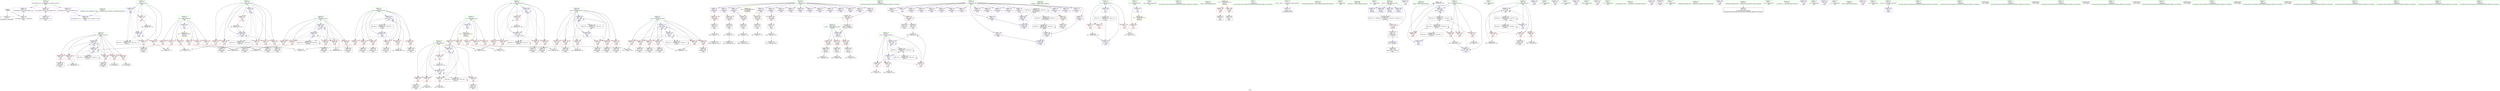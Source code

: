 digraph "SVFG" {
	label="SVFG";

	Node0x5639ff7f64c0 [shape=record,color=grey,label="{NodeID: 0\nNullPtr}"];
	Node0x5639ff7f64c0 -> Node0x5639ff821a10[style=solid];
	Node0x5639ff7f64c0 -> Node0x5639ff82e0c0[style=solid];
	Node0x5639ff836920 [shape=record,color=grey,label="{NodeID: 360\n242 = cmp(241, 9, )\n}"];
	Node0x5639ff82f950 [shape=record,color=blue,label="{NodeID: 277\n94\<--402\nj103\<--inc150\nmain\n}"];
	Node0x5639ff82f950 -> Node0x5639ff824990[style=dashed];
	Node0x5639ff82f950 -> Node0x5639ff824a60[style=dashed];
	Node0x5639ff82f950 -> Node0x5639ff824b30[style=dashed];
	Node0x5639ff82f950 -> Node0x5639ff824c00[style=dashed];
	Node0x5639ff82f950 -> Node0x5639ff824cd0[style=dashed];
	Node0x5639ff82f950 -> Node0x5639ff824da0[style=dashed];
	Node0x5639ff82f950 -> Node0x5639ff82f3a0[style=dashed];
	Node0x5639ff82f950 -> Node0x5639ff82f950[style=dashed];
	Node0x5639ff82f950 -> Node0x5639ff851440[style=dashed];
	Node0x5639ff823610 [shape=record,color=red,label="{NodeID: 194\n266\<--84\n\<--j48\nmain\n}"];
	Node0x5639ff823610 -> Node0x5639ff822ab0[style=solid];
	Node0x5639ff820d40 [shape=record,color=purple,label="{NodeID: 111\n134\<--15\nadd.ptr\<--s\nmain\n}"];
	Node0x5639ff7fbcc0 [shape=record,color=green,label="{NodeID: 28\n468\<--1\n\<--dummyObj\nCan only get source location for instruction, argument, global var or function.}"];
	Node0x5639ff824cd0 [shape=record,color=red,label="{NodeID: 222\n382\<--94\n\<--j103\nmain\n}"];
	Node0x5639ff824cd0 -> Node0x5639ff820520[style=solid];
	Node0x5639ff826780 [shape=record,color=purple,label="{NodeID: 139\n350\<--17\narrayidx122\<--A\nmain\n}"];
	Node0x5639ff826780 -> Node0x5639ff82d640[style=solid];
	Node0x5639ff8212e0 [shape=record,color=green,label="{NodeID: 56\n105\<--106\nfreopen\<--freopen_field_insensitive\n}"];
	Node0x5639ff854760 [shape=record,color=yellow,style=double,label="{NodeID: 416\n4V_1 = ENCHI(MR_4V_0)\npts\{10 \}\nFun[main]}"];
	Node0x5639ff854760 -> Node0x5639ff8275e0[style=dashed];
	Node0x5639ff8340a0 [shape=record,color=grey,label="{NodeID: 333\n407 = Binary(406, 116, )\n}"];
	Node0x5639ff8340a0 -> Node0x5639ff82fa20[style=solid];
	Node0x5639ff82e360 [shape=record,color=blue,label="{NodeID: 250\n76\<--116\ni\<--\nmain\n}"];
	Node0x5639ff82e360 -> Node0x5639ff8283b0[style=dashed];
	Node0x5639ff82e360 -> Node0x5639ff828480[style=dashed];
	Node0x5639ff82e360 -> Node0x5639ff828550[style=dashed];
	Node0x5639ff82e360 -> Node0x5639ff82e430[style=dashed];
	Node0x5639ff82e360 -> Node0x5639ff84e740[style=dashed];
	Node0x5639ff827ed0 [shape=record,color=red,label="{NodeID: 167\n322\<--13\n\<--M\nmain\n}"];
	Node0x5639ff827ed0 -> Node0x5639ff835a20[style=solid];
	Node0x5639ff822ab0 [shape=record,color=black,label="{NodeID: 84\n267\<--266\nidxprom70\<--\nmain\n}"];
	Node0x5639ff7f63a0 [shape=record,color=green,label="{NodeID: 1\n7\<--1\n__dso_handle\<--dummyObj\nGlob }"];
	Node0x5639ff836aa0 [shape=record,color=grey,label="{NodeID: 361\n252 = cmp(251, 170, )\n}"];
	Node0x5639ff836aa0 -> Node0x5639ff832c60[style=solid];
	Node0x5639ff82fa20 [shape=record,color=blue,label="{NodeID: 278\n92\<--407\ni99\<--inc153\nmain\n}"];
	Node0x5639ff82fa20 -> Node0x5639ff8244b0[style=dashed];
	Node0x5639ff82fa20 -> Node0x5639ff824580[style=dashed];
	Node0x5639ff82fa20 -> Node0x5639ff824650[style=dashed];
	Node0x5639ff82fa20 -> Node0x5639ff824720[style=dashed];
	Node0x5639ff82fa20 -> Node0x5639ff8247f0[style=dashed];
	Node0x5639ff82fa20 -> Node0x5639ff8248c0[style=dashed];
	Node0x5639ff82fa20 -> Node0x5639ff82fa20[style=dashed];
	Node0x5639ff82fa20 -> Node0x5639ff850f40[style=dashed];
	Node0x5639ff8236e0 [shape=record,color=red,label="{NodeID: 195\n281\<--84\n\<--j48\nmain\n}"];
	Node0x5639ff8236e0 -> Node0x5639ff822c50[style=solid];
	Node0x5639ff820e10 [shape=record,color=purple,label="{NodeID: 112\n163\<--15\narrayidx13\<--s\nmain\n}"];
	Node0x5639ff7fbd90 [shape=record,color=green,label="{NodeID: 29\n473\<--1\n\<--dummyObj\nCan only get source location for instruction, argument, global var or function.}"];
	Node0x5639ff824da0 [shape=record,color=red,label="{NodeID: 223\n401\<--94\n\<--j103\nmain\n}"];
	Node0x5639ff824da0 -> Node0x5639ff833f20[style=solid];
	Node0x5639ff826850 [shape=record,color=purple,label="{NodeID: 140\n375\<--17\narrayidx133\<--A\nmain\n}"];
	Node0x5639ff821370 [shape=record,color=green,label="{NodeID: 57\n113\<--114\nscanf\<--scanf_field_insensitive\n}"];
	Node0x5639ff854840 [shape=record,color=yellow,style=double,label="{NodeID: 417\n6V_1 = ENCHI(MR_6V_0)\npts\{12 \}\nFun[main]}"];
	Node0x5639ff854840 -> Node0x5639ff8276b0[style=dashed];
	Node0x5639ff854840 -> Node0x5639ff827780[style=dashed];
	Node0x5639ff854840 -> Node0x5639ff827850[style=dashed];
	Node0x5639ff854840 -> Node0x5639ff827920[style=dashed];
	Node0x5639ff854840 -> Node0x5639ff8279f0[style=dashed];
	Node0x5639ff854840 -> Node0x5639ff827ac0[style=dashed];
	Node0x5639ff834220 [shape=record,color=grey,label="{NodeID: 334\n291 = Binary(290, 116, )\n}"];
	Node0x5639ff834220 -> Node0x5639ff82ef90[style=solid];
	Node0x5639ff82e430 [shape=record,color=blue,label="{NodeID: 251\n76\<--139\ni\<--inc\nmain\n}"];
	Node0x5639ff82e430 -> Node0x5639ff8283b0[style=dashed];
	Node0x5639ff82e430 -> Node0x5639ff828480[style=dashed];
	Node0x5639ff82e430 -> Node0x5639ff828550[style=dashed];
	Node0x5639ff82e430 -> Node0x5639ff82e430[style=dashed];
	Node0x5639ff82e430 -> Node0x5639ff84e740[style=dashed];
	Node0x5639ff827fa0 [shape=record,color=red,label="{NodeID: 168\n101\<--24\n\<--stdin\nmain\n}"];
	Node0x5639ff827fa0 -> Node0x5639ff821ce0[style=solid];
	Node0x5639ff822b80 [shape=record,color=black,label="{NodeID: 85\n279\<--278\nidxprom78\<--\nmain\n}"];
	Node0x5639ff7fae20 [shape=record,color=green,label="{NodeID: 2\n9\<--1\n\<--dummyObj\nCan only get source location for instruction, argument, global var or function.}"];
	Node0x5639ff836c20 [shape=record,color=grey,label="{NodeID: 362\n363 = cmp(362, 340, )\n}"];
	Node0x5639ff82faf0 [shape=record,color=blue,label="{NodeID: 279\n74\<--427\ntt\<--inc163\nmain\n}"];
	Node0x5639ff82faf0 -> Node0x5639ff84e240[style=dashed];
	Node0x5639ff8237b0 [shape=record,color=red,label="{NodeID: 196\n301\<--84\n\<--j48\nmain\n}"];
	Node0x5639ff8237b0 -> Node0x5639ff822ec0[style=solid];
	Node0x5639ff820ee0 [shape=record,color=purple,label="{NodeID: 113\n166\<--15\narrayidx15\<--s\nmain\n}"];
	Node0x5639ff820ee0 -> Node0x5639ff825350[style=solid];
	Node0x5639ff7fbe60 [shape=record,color=green,label="{NodeID: 30\n4\<--6\n_ZStL8__ioinit\<--_ZStL8__ioinit_field_insensitive\nGlob }"];
	Node0x5639ff7fbe60 -> Node0x5639ff820ad0[style=solid];
	Node0x5639ff824e70 [shape=record,color=red,label="{NodeID: 224\n354\<--96\n\<--cnt\nmain\n}"];
	Node0x5639ff824e70 -> Node0x5639ff8343a0[style=solid];
	Node0x5639ff826920 [shape=record,color=purple,label="{NodeID: 141\n378\<--17\narrayidx135\<--A\nmain\n}"];
	Node0x5639ff821470 [shape=record,color=green,label="{NodeID: 58\n147\<--148\nllvm.memset.p0i8.i64\<--llvm.memset.p0i8.i64_field_insensitive\n}"];
	Node0x5639ff854920 [shape=record,color=yellow,style=double,label="{NodeID: 418\n8V_1 = ENCHI(MR_8V_0)\npts\{14 \}\nFun[main]}"];
	Node0x5639ff854920 -> Node0x5639ff827b90[style=dashed];
	Node0x5639ff854920 -> Node0x5639ff827c60[style=dashed];
	Node0x5639ff854920 -> Node0x5639ff827d30[style=dashed];
	Node0x5639ff854920 -> Node0x5639ff827e00[style=dashed];
	Node0x5639ff854920 -> Node0x5639ff827ed0[style=dashed];
	Node0x5639ff8343a0 [shape=record,color=grey,label="{NodeID: 335\n355 = Binary(354, 353, )\n}"];
	Node0x5639ff8343a0 -> Node0x5639ff82f610[style=solid];
	Node0x5639ff82e500 [shape=record,color=blue,label="{NodeID: 252\n78\<--116\ni8\<--\nmain\n}"];
	Node0x5639ff82e500 -> Node0x5639ff828620[style=dashed];
	Node0x5639ff82e500 -> Node0x5639ff8286f0[style=dashed];
	Node0x5639ff82e500 -> Node0x5639ff8287c0[style=dashed];
	Node0x5639ff82e500 -> Node0x5639ff828890[style=dashed];
	Node0x5639ff82e500 -> Node0x5639ff828960[style=dashed];
	Node0x5639ff82e500 -> Node0x5639ff828a30[style=dashed];
	Node0x5639ff82e500 -> Node0x5639ff82eab0[style=dashed];
	Node0x5639ff82e500 -> Node0x5639ff84ec40[style=dashed];
	Node0x5639ff828070 [shape=record,color=red,label="{NodeID: 169\n107\<--29\n\<--stdout\nmain\n}"];
	Node0x5639ff828070 -> Node0x5639ff821db0[style=solid];
	Node0x5639ff822c50 [shape=record,color=black,label="{NodeID: 86\n282\<--281\nidxprom80\<--\nmain\n}"];
	Node0x5639ff7faeb0 [shape=record,color=green,label="{NodeID: 3\n20\<--1\n.str\<--dummyObj\nGlob }"];
	Node0x5639ff836da0 [shape=record,color=grey,label="{NodeID: 363\n261 = cmp(260, 9, )\n}"];
	Node0x5639ff82fbc0 [shape=record,color=blue,label="{NodeID: 280\n447\<--444\nc.addr\<--c\n_Z5transc\n}"];
	Node0x5639ff82fbc0 -> Node0x5639ff82d980[style=dashed];
	Node0x5639ff82fbc0 -> Node0x5639ff82da50[style=dashed];
	Node0x5639ff82fbc0 -> Node0x5639ff82db20[style=dashed];
	Node0x5639ff823880 [shape=record,color=red,label="{NodeID: 197\n308\<--84\n\<--j48\nmain\n}"];
	Node0x5639ff823880 -> Node0x5639ff834520[style=solid];
	Node0x5639ff820fb0 [shape=record,color=purple,label="{NodeID: 114\n200\<--15\narrayidx28\<--s\nmain\n}"];
	Node0x5639ff7fbf60 [shape=record,color=green,label="{NodeID: 31\n8\<--10\nT\<--T_field_insensitive\nGlob }"];
	Node0x5639ff7fbf60 -> Node0x5639ff8275e0[style=solid];
	Node0x5639ff7fbf60 -> Node0x5639ff82dbf0[style=solid];
	Node0x5639ff824f40 [shape=record,color=red,label="{NodeID: 225\n362\<--96\n\<--cnt\nmain\n}"];
	Node0x5639ff824f40 -> Node0x5639ff836c20[style=solid];
	Node0x5639ff8269f0 [shape=record,color=purple,label="{NodeID: 142\n390\<--17\narrayidx142\<--A\nmain\n}"];
	Node0x5639ff8269f0 -> Node0x5639ff82d7e0[style=solid];
	Node0x5639ff821570 [shape=record,color=green,label="{NodeID: 59\n387\<--388\n_Z5transc\<--_Z5transc_field_insensitive\n}"];
	Node0x5639ff834520 [shape=record,color=grey,label="{NodeID: 336\n309 = Binary(308, 116, )\n}"];
	Node0x5639ff834520 -> Node0x5639ff82f130[style=solid];
	Node0x5639ff82e5d0 [shape=record,color=blue,label="{NodeID: 253\n80\<--155\nj\<--\nmain\n}"];
	Node0x5639ff82e5d0 -> Node0x5639ff828b00[style=dashed];
	Node0x5639ff82e5d0 -> Node0x5639ff828bd0[style=dashed];
	Node0x5639ff82e5d0 -> Node0x5639ff828ca0[style=dashed];
	Node0x5639ff82e5d0 -> Node0x5639ff828d70[style=dashed];
	Node0x5639ff82e5d0 -> Node0x5639ff828e40[style=dashed];
	Node0x5639ff82e5d0 -> Node0x5639ff82e5d0[style=dashed];
	Node0x5639ff82e5d0 -> Node0x5639ff82e6a0[style=dashed];
	Node0x5639ff82e5d0 -> Node0x5639ff84f140[style=dashed];
	Node0x5639ff828140 [shape=record,color=red,label="{NodeID: 170\n118\<--74\n\<--tt\nmain\n}"];
	Node0x5639ff828140 -> Node0x5639ff835120[style=solid];
	Node0x5639ff822d20 [shape=record,color=black,label="{NodeID: 87\n285\<--284\nconv82\<--\nmain\n}"];
	Node0x5639ff822d20 -> Node0x5639ff8367a0[style=solid];
	Node0x5639ff7fde30 [shape=record,color=green,label="{NodeID: 4\n22\<--1\n.str.1\<--dummyObj\nGlob }"];
	Node0x5639ff836f20 [shape=record,color=grey,label="{NodeID: 364\n206 = cmp(205, 170, )\n}"];
	Node0x5639ff836f20 -> Node0x5639ff833200[style=solid];
	Node0x5639ff82fc90 [shape=record,color=blue,label="{NodeID: 281\n445\<--9\nretval\<--\n_Z5transc\n}"];
	Node0x5639ff82fc90 -> Node0x5639ff842d40[style=dashed];
	Node0x5639ff823950 [shape=record,color=red,label="{NodeID: 198\n241\<--86\n\<--i52\nmain\n}"];
	Node0x5639ff823950 -> Node0x5639ff836920[style=solid];
	Node0x5639ff821080 [shape=record,color=purple,label="{NodeID: 115\n203\<--15\narrayidx30\<--s\nmain\n}"];
	Node0x5639ff821080 -> Node0x5639ff82d340[style=solid];
	Node0x5639ff7fc060 [shape=record,color=green,label="{NodeID: 32\n11\<--12\nN\<--N_field_insensitive\nGlob }"];
	Node0x5639ff7fc060 -> Node0x5639ff8276b0[style=solid];
	Node0x5639ff7fc060 -> Node0x5639ff827780[style=solid];
	Node0x5639ff7fc060 -> Node0x5639ff827850[style=solid];
	Node0x5639ff7fc060 -> Node0x5639ff827920[style=solid];
	Node0x5639ff7fc060 -> Node0x5639ff8279f0[style=solid];
	Node0x5639ff7fc060 -> Node0x5639ff827ac0[style=solid];
	Node0x5639ff7fc060 -> Node0x5639ff82dcc0[style=solid];
	Node0x5639ff825010 [shape=record,color=red,label="{NodeID: 226\n370\<--96\n\<--cnt\nmain\n}"];
	Node0x5639ff825010 -> Node0x5639ff835ba0[style=solid];
	Node0x5639ff826ac0 [shape=record,color=purple,label="{NodeID: 143\n102\<--20\n\<--.str\nmain\n}"];
	Node0x5639ff821670 [shape=record,color=green,label="{NodeID: 60\n413\<--414\nprintf\<--printf_field_insensitive\n}"];
	Node0x5639ff8346a0 [shape=record,color=grey,label="{NodeID: 337\n366 = Binary(365, 367, )\n}"];
	Node0x5639ff8346a0 -> Node0x5639ff82f7b0[style=solid];
	Node0x5639ff82e6a0 [shape=record,color=blue,label="{NodeID: 254\n80\<--175\nj\<--dec\nmain\n}"];
	Node0x5639ff82e6a0 -> Node0x5639ff828b00[style=dashed];
	Node0x5639ff82e6a0 -> Node0x5639ff828bd0[style=dashed];
	Node0x5639ff82e6a0 -> Node0x5639ff828ca0[style=dashed];
	Node0x5639ff82e6a0 -> Node0x5639ff828d70[style=dashed];
	Node0x5639ff82e6a0 -> Node0x5639ff828e40[style=dashed];
	Node0x5639ff82e6a0 -> Node0x5639ff82e5d0[style=dashed];
	Node0x5639ff82e6a0 -> Node0x5639ff82e6a0[style=dashed];
	Node0x5639ff82e6a0 -> Node0x5639ff84f140[style=dashed];
	Node0x5639ff828210 [shape=record,color=red,label="{NodeID: 171\n410\<--74\n\<--tt\nmain\n}"];
	Node0x5639ff822df0 [shape=record,color=black,label="{NodeID: 88\n299\<--298\nidxprom90\<--\nmain\n}"];
	Node0x5639ff7fdec0 [shape=record,color=green,label="{NodeID: 5\n24\<--1\nstdin\<--dummyObj\nGlob }"];
	Node0x5639ff8370a0 [shape=record,color=grey,label="{NodeID: 365\n180 = cmp(179, 9, )\n}"];
	Node0x5639ff82fd60 [shape=record,color=blue,label="{NodeID: 282\n445\<--463\nretval\<--\n_Z5transc\n}"];
	Node0x5639ff82fd60 -> Node0x5639ff842d40[style=dashed];
	Node0x5639ff823a20 [shape=record,color=red,label="{NodeID: 199\n244\<--86\n\<--i52\nmain\n}"];
	Node0x5639ff823a20 -> Node0x5639ff822770[style=solid];
	Node0x5639ff8254d0 [shape=record,color=purple,label="{NodeID: 116\n246\<--15\narrayidx57\<--s\nmain\n}"];
	Node0x5639ff7fc160 [shape=record,color=green,label="{NodeID: 33\n13\<--14\nM\<--M_field_insensitive\nGlob }"];
	Node0x5639ff7fc160 -> Node0x5639ff827b90[style=solid];
	Node0x5639ff7fc160 -> Node0x5639ff827c60[style=solid];
	Node0x5639ff7fc160 -> Node0x5639ff827d30[style=solid];
	Node0x5639ff7fc160 -> Node0x5639ff827e00[style=solid];
	Node0x5639ff7fc160 -> Node0x5639ff827ed0[style=solid];
	Node0x5639ff7fc160 -> Node0x5639ff82ddc0[style=solid];
	Node0x5639ff8250e0 [shape=record,color=red,label="{NodeID: 227\n338\<--98\n\<--k\nmain\n}"];
	Node0x5639ff8250e0 -> Node0x5639ff836620[style=solid];
	Node0x5639ff826b90 [shape=record,color=purple,label="{NodeID: 144\n103\<--22\n\<--.str.1\nmain\n}"];
	Node0x5639ff821770 [shape=record,color=green,label="{NodeID: 61\n445\<--446\nretval\<--retval_field_insensitive\n_Z5transc\n}"];
	Node0x5639ff821770 -> Node0x5639ff82d8b0[style=solid];
	Node0x5639ff821770 -> Node0x5639ff82fc90[style=solid];
	Node0x5639ff821770 -> Node0x5639ff82fd60[style=solid];
	Node0x5639ff821770 -> Node0x5639ff82fe30[style=solid];
	Node0x5639ff821770 -> Node0x5639ff82ff00[style=solid];
	Node0x5639ff834820 [shape=record,color=grey,label="{NodeID: 338\n257 = Binary(256, 176, )\n}"];
	Node0x5639ff834820 -> Node0x5639ff82ed20[style=solid];
	Node0x5639ff82e770 [shape=record,color=blue,label="{NodeID: 255\n188\<--190\narrayidx22\<--\nmain\n}"];
	Node0x5639ff82e770 -> Node0x5639ff82e9e0[style=dashed];
	Node0x5639ff82e770 -> Node0x5639ff829730[style=dashed];
	Node0x5639ff8282e0 [shape=record,color=red,label="{NodeID: 172\n426\<--74\n\<--tt\nmain\n}"];
	Node0x5639ff8282e0 -> Node0x5639ff8337a0[style=solid];
	Node0x5639ff822ec0 [shape=record,color=black,label="{NodeID: 89\n302\<--301\nidxprom92\<--\nmain\n}"];
	Node0x5639ff7fdf50 [shape=record,color=green,label="{NodeID: 6\n25\<--1\n.str.2\<--dummyObj\nGlob }"];
	Node0x5639ff837220 [shape=record,color=grey,label="{NodeID: 366\n276 = cmp(274, 275, )\n}"];
	Node0x5639ff82fe30 [shape=record,color=blue,label="{NodeID: 283\n445\<--116\nretval\<--\n_Z5transc\n}"];
	Node0x5639ff82fe30 -> Node0x5639ff842d40[style=dashed];
	Node0x5639ff823af0 [shape=record,color=red,label="{NodeID: 200\n256\<--86\n\<--i52\nmain\n}"];
	Node0x5639ff823af0 -> Node0x5639ff834820[style=solid];
	Node0x5639ff8255a0 [shape=record,color=purple,label="{NodeID: 117\n249\<--15\narrayidx59\<--s\nmain\n}"];
	Node0x5639ff8255a0 -> Node0x5639ff82d3d0[style=solid];
	Node0x5639ff7fc260 [shape=record,color=green,label="{NodeID: 34\n15\<--16\ns\<--s_field_insensitive\nGlob }"];
	Node0x5639ff7fc260 -> Node0x5639ff820ba0[style=solid];
	Node0x5639ff7fc260 -> Node0x5639ff820c70[style=solid];
	Node0x5639ff7fc260 -> Node0x5639ff820d40[style=solid];
	Node0x5639ff7fc260 -> Node0x5639ff820e10[style=solid];
	Node0x5639ff7fc260 -> Node0x5639ff820ee0[style=solid];
	Node0x5639ff7fc260 -> Node0x5639ff820fb0[style=solid];
	Node0x5639ff7fc260 -> Node0x5639ff821080[style=solid];
	Node0x5639ff7fc260 -> Node0x5639ff8254d0[style=solid];
	Node0x5639ff7fc260 -> Node0x5639ff8255a0[style=solid];
	Node0x5639ff7fc260 -> Node0x5639ff825670[style=solid];
	Node0x5639ff7fc260 -> Node0x5639ff825740[style=solid];
	Node0x5639ff7fc260 -> Node0x5639ff825810[style=solid];
	Node0x5639ff7fc260 -> Node0x5639ff8258e0[style=solid];
	Node0x5639ff7fc260 -> Node0x5639ff8259b0[style=solid];
	Node0x5639ff7fc260 -> Node0x5639ff825a80[style=solid];
	Node0x5639ff8251b0 [shape=record,color=red,label="{NodeID: 228\n348\<--98\n\<--k\nmain\n}"];
	Node0x5639ff8251b0 -> Node0x5639ff8233a0[style=solid];
	Node0x5639ff826c60 [shape=record,color=purple,label="{NodeID: 145\n108\<--25\n\<--.str.2\nmain\n}"];
	Node0x5639ff821840 [shape=record,color=green,label="{NodeID: 62\n447\<--448\nc.addr\<--c.addr_field_insensitive\n_Z5transc\n}"];
	Node0x5639ff821840 -> Node0x5639ff82d980[style=solid];
	Node0x5639ff821840 -> Node0x5639ff82da50[style=solid];
	Node0x5639ff821840 -> Node0x5639ff82db20[style=solid];
	Node0x5639ff821840 -> Node0x5639ff82fbc0[style=solid];
	Node0x5639ff8349a0 [shape=record,color=grey,label="{NodeID: 339\n359 = Binary(358, 116, )\n}"];
	Node0x5639ff8349a0 -> Node0x5639ff82f6e0[style=solid];
	Node0x5639ff82e840 [shape=record,color=blue,label="{NodeID: 256\n82\<--116\nj23\<--\nmain\n}"];
	Node0x5639ff82e840 -> Node0x5639ff828f10[style=dashed];
	Node0x5639ff82e840 -> Node0x5639ff828fe0[style=dashed];
	Node0x5639ff82e840 -> Node0x5639ff8290b0[style=dashed];
	Node0x5639ff82e840 -> Node0x5639ff829180[style=dashed];
	Node0x5639ff82e840 -> Node0x5639ff829250[style=dashed];
	Node0x5639ff82e840 -> Node0x5639ff82e840[style=dashed];
	Node0x5639ff82e840 -> Node0x5639ff82e910[style=dashed];
	Node0x5639ff82e840 -> Node0x5639ff84f640[style=dashed];
	Node0x5639ff8283b0 [shape=record,color=red,label="{NodeID: 173\n126\<--76\n\<--i\nmain\n}"];
	Node0x5639ff8283b0 -> Node0x5639ff8352a0[style=solid];
	Node0x5639ff822f90 [shape=record,color=black,label="{NodeID: 90\n326\<--325\nidxprom107\<--\nmain\n}"];
	Node0x5639ff7fdfe0 [shape=record,color=green,label="{NodeID: 7\n27\<--1\n.str.3\<--dummyObj\nGlob }"];
	Node0x5639ff82ff00 [shape=record,color=blue,label="{NodeID: 284\n445\<--473\nretval\<--\n_Z5transc\n}"];
	Node0x5639ff82ff00 -> Node0x5639ff842d40[style=dashed];
	Node0x5639ff823bc0 [shape=record,color=red,label="{NodeID: 201\n260\<--86\n\<--i52\nmain\n}"];
	Node0x5639ff823bc0 -> Node0x5639ff836da0[style=solid];
	Node0x5639ff825670 [shape=record,color=purple,label="{NodeID: 118\n280\<--15\narrayidx79\<--s\nmain\n}"];
	Node0x5639ff7fc360 [shape=record,color=green,label="{NodeID: 35\n17\<--19\nA\<--A_field_insensitive\nGlob }"];
	Node0x5639ff7fc360 -> Node0x5639ff825b50[style=solid];
	Node0x5639ff7fc360 -> Node0x5639ff825c20[style=solid];
	Node0x5639ff7fc360 -> Node0x5639ff825cf0[style=solid];
	Node0x5639ff7fc360 -> Node0x5639ff825dc0[style=solid];
	Node0x5639ff7fc360 -> Node0x5639ff825e90[style=solid];
	Node0x5639ff7fc360 -> Node0x5639ff825f60[style=solid];
	Node0x5639ff7fc360 -> Node0x5639ff826030[style=solid];
	Node0x5639ff7fc360 -> Node0x5639ff826100[style=solid];
	Node0x5639ff7fc360 -> Node0x5639ff8261d0[style=solid];
	Node0x5639ff7fc360 -> Node0x5639ff8262a0[style=solid];
	Node0x5639ff7fc360 -> Node0x5639ff826370[style=solid];
	Node0x5639ff7fc360 -> Node0x5639ff826440[style=solid];
	Node0x5639ff7fc360 -> Node0x5639ff826510[style=solid];
	Node0x5639ff7fc360 -> Node0x5639ff8265e0[style=solid];
	Node0x5639ff7fc360 -> Node0x5639ff8266b0[style=solid];
	Node0x5639ff7fc360 -> Node0x5639ff826780[style=solid];
	Node0x5639ff7fc360 -> Node0x5639ff826850[style=solid];
	Node0x5639ff7fc360 -> Node0x5639ff826920[style=solid];
	Node0x5639ff7fc360 -> Node0x5639ff8269f0[style=solid];
	Node0x5639ff825280 [shape=record,color=red,label="{NodeID: 229\n358\<--98\n\<--k\nmain\n}"];
	Node0x5639ff825280 -> Node0x5639ff8349a0[style=solid];
	Node0x5639ff826d30 [shape=record,color=purple,label="{NodeID: 146\n109\<--27\n\<--.str.3\nmain\n}"];
	Node0x5639ff821910 [shape=record,color=green,label="{NodeID: 63\n44\<--480\n_GLOBAL__sub_I_rowdark_0_0.cpp\<--_GLOBAL__sub_I_rowdark_0_0.cpp_field_insensitive\n}"];
	Node0x5639ff821910 -> Node0x5639ff82dfc0[style=solid];
	Node0x5639ff834b20 [shape=record,color=grey,label="{NodeID: 340\n175 = Binary(174, 176, )\n}"];
	Node0x5639ff834b20 -> Node0x5639ff82e6a0[style=solid];
	Node0x5639ff82e910 [shape=record,color=blue,label="{NodeID: 257\n82\<--211\nj23\<--inc35\nmain\n}"];
	Node0x5639ff82e910 -> Node0x5639ff828f10[style=dashed];
	Node0x5639ff82e910 -> Node0x5639ff828fe0[style=dashed];
	Node0x5639ff82e910 -> Node0x5639ff8290b0[style=dashed];
	Node0x5639ff82e910 -> Node0x5639ff829180[style=dashed];
	Node0x5639ff82e910 -> Node0x5639ff829250[style=dashed];
	Node0x5639ff82e910 -> Node0x5639ff82e840[style=dashed];
	Node0x5639ff82e910 -> Node0x5639ff82e910[style=dashed];
	Node0x5639ff82e910 -> Node0x5639ff84f640[style=dashed];
	Node0x5639ff828480 [shape=record,color=red,label="{NodeID: 174\n130\<--76\n\<--i\nmain\n}"];
	Node0x5639ff828480 -> Node0x5639ff821e80[style=solid];
	Node0x5639ff823060 [shape=record,color=black,label="{NodeID: 91\n329\<--328\nidxprom109\<--\nmain\n}"];
	Node0x5639ff7fb240 [shape=record,color=green,label="{NodeID: 8\n29\<--1\nstdout\<--dummyObj\nGlob }"];
	Node0x5639ff842d40 [shape=record,color=black,label="{NodeID: 368\nMR_42V_3 = PHI(MR_42V_6, MR_42V_4, MR_42V_5, MR_42V_2, )\npts\{446 \}\n}"];
	Node0x5639ff842d40 -> Node0x5639ff82d8b0[style=dashed];
	Node0x5639ff823c90 [shape=record,color=red,label="{NodeID: 202\n263\<--86\n\<--i52\nmain\n}"];
	Node0x5639ff823c90 -> Node0x5639ff8229e0[style=solid];
	Node0x5639ff825740 [shape=record,color=purple,label="{NodeID: 119\n283\<--15\narrayidx81\<--s\nmain\n}"];
	Node0x5639ff825740 -> Node0x5639ff82d4a0[style=solid];
	Node0x5639ff7fc460 [shape=record,color=green,label="{NodeID: 36\n42\<--46\nllvm.global_ctors\<--llvm.global_ctors_field_insensitive\nGlob }"];
	Node0x5639ff7fc460 -> Node0x5639ff8272e0[style=solid];
	Node0x5639ff7fc460 -> Node0x5639ff8273e0[style=solid];
	Node0x5639ff7fc460 -> Node0x5639ff8274e0[style=solid];
	Node0x5639ff825350 [shape=record,color=red,label="{NodeID: 230\n167\<--166\n\<--arrayidx15\nmain\n}"];
	Node0x5639ff825350 -> Node0x5639ff8220f0[style=solid];
	Node0x5639ff826e00 [shape=record,color=purple,label="{NodeID: 147\n111\<--30\n\<--.str.4\nmain\n}"];
	Node0x5639ff821a10 [shape=record,color=black,label="{NodeID: 64\n2\<--3\ndummyVal\<--dummyVal\n}"];
	Node0x5639ff834ca0 [shape=record,color=grey,label="{NodeID: 341\n416 = cmp(415, 9, )\n}"];
	Node0x5639ff82e9e0 [shape=record,color=blue,label="{NodeID: 258\n224\<--190\narrayidx43\<--\nmain\n}"];
	Node0x5639ff82e9e0 -> Node0x5639ff829730[style=dashed];
	Node0x5639ff828550 [shape=record,color=red,label="{NodeID: 175\n138\<--76\n\<--i\nmain\n}"];
	Node0x5639ff828550 -> Node0x5639ff833aa0[style=solid];
	Node0x5639ff823130 [shape=record,color=black,label="{NodeID: 92\n332\<--331\nconv111\<--\nmain\n}"];
	Node0x5639ff823130 -> Node0x5639ff835ea0[style=solid];
	Node0x5639ff7fb2d0 [shape=record,color=green,label="{NodeID: 9\n30\<--1\n.str.4\<--dummyObj\nGlob }"];
	Node0x5639ff823d60 [shape=record,color=red,label="{NodeID: 203\n274\<--88\n\<--i74\nmain\n}"];
	Node0x5639ff823d60 -> Node0x5639ff837220[style=solid];
	Node0x5639ff825810 [shape=record,color=purple,label="{NodeID: 120\n327\<--15\narrayidx108\<--s\nmain\n}"];
	Node0x5639ff7fc560 [shape=record,color=green,label="{NodeID: 37\n47\<--48\n__cxx_global_var_init\<--__cxx_global_var_init_field_insensitive\n}"];
	Node0x5639ff84e240 [shape=record,color=black,label="{NodeID: 397\nMR_12V_3 = PHI(MR_12V_4, MR_12V_2, )\npts\{75 \}\n}"];
	Node0x5639ff84e240 -> Node0x5639ff828140[style=dashed];
	Node0x5639ff84e240 -> Node0x5639ff828210[style=dashed];
	Node0x5639ff84e240 -> Node0x5639ff8282e0[style=dashed];
	Node0x5639ff84e240 -> Node0x5639ff82faf0[style=dashed];
	Node0x5639ff82d340 [shape=record,color=red,label="{NodeID: 231\n204\<--203\n\<--arrayidx30\nmain\n}"];
	Node0x5639ff82d340 -> Node0x5639ff822500[style=solid];
	Node0x5639ff826ed0 [shape=record,color=purple,label="{NodeID: 148\n122\<--32\n\<--.str.5\nmain\n}"];
	Node0x5639ff821b10 [shape=record,color=black,label="{NodeID: 65\n71\<--9\nmain_ret\<--\nmain\n}"];
	Node0x5639ff834e20 [shape=record,color=grey,label="{NodeID: 342\n452 = cmp(451, 453, )\n}"];
	Node0x5639ff82eab0 [shape=record,color=blue,label="{NodeID: 259\n78\<--229\ni8\<--inc46\nmain\n}"];
	Node0x5639ff82eab0 -> Node0x5639ff828620[style=dashed];
	Node0x5639ff82eab0 -> Node0x5639ff8286f0[style=dashed];
	Node0x5639ff82eab0 -> Node0x5639ff8287c0[style=dashed];
	Node0x5639ff82eab0 -> Node0x5639ff828890[style=dashed];
	Node0x5639ff82eab0 -> Node0x5639ff828960[style=dashed];
	Node0x5639ff82eab0 -> Node0x5639ff828a30[style=dashed];
	Node0x5639ff82eab0 -> Node0x5639ff82eab0[style=dashed];
	Node0x5639ff82eab0 -> Node0x5639ff84ec40[style=dashed];
	Node0x5639ff828620 [shape=record,color=red,label="{NodeID: 176\n151\<--78\n\<--i8\nmain\n}"];
	Node0x5639ff828620 -> Node0x5639ff836320[style=solid];
	Node0x5639ff823200 [shape=record,color=black,label="{NodeID: 93\n343\<--342\nidxprom117\<--\nmain\n}"];
	Node0x5639ff7fb360 [shape=record,color=green,label="{NodeID: 10\n32\<--1\n.str.5\<--dummyObj\nGlob }"];
	Node0x5639ff823e30 [shape=record,color=red,label="{NodeID: 204\n278\<--88\n\<--i74\nmain\n}"];
	Node0x5639ff823e30 -> Node0x5639ff822b80[style=solid];
	Node0x5639ff8258e0 [shape=record,color=purple,label="{NodeID: 121\n330\<--15\narrayidx110\<--s\nmain\n}"];
	Node0x5639ff8258e0 -> Node0x5639ff82d570[style=solid];
	Node0x5639ff7fc660 [shape=record,color=green,label="{NodeID: 38\n51\<--52\n_ZNSt8ios_base4InitC1Ev\<--_ZNSt8ios_base4InitC1Ev_field_insensitive\n}"];
	Node0x5639ff84e740 [shape=record,color=black,label="{NodeID: 398\nMR_14V_2 = PHI(MR_14V_4, MR_14V_1, )\npts\{77 \}\n}"];
	Node0x5639ff84e740 -> Node0x5639ff82e360[style=dashed];
	Node0x5639ff82d3d0 [shape=record,color=red,label="{NodeID: 232\n250\<--249\n\<--arrayidx59\nmain\n}"];
	Node0x5639ff82d3d0 -> Node0x5639ff822910[style=solid];
	Node0x5639ff826fa0 [shape=record,color=purple,label="{NodeID: 149\n135\<--34\n\<--.str.6\nmain\n}"];
	Node0x5639ff821be0 [shape=record,color=black,label="{NodeID: 66\n55\<--56\n\<--_ZNSt8ios_base4InitD1Ev\nCan only get source location for instruction, argument, global var or function.}"];
	Node0x5639ff834fa0 [shape=record,color=grey,label="{NodeID: 343\n216 = cmp(214, 215, )\n}"];
	Node0x5639ff82eb80 [shape=record,color=blue,label="{NodeID: 260\n84\<--116\nj48\<--\nmain\n}"];
	Node0x5639ff82eb80 -> Node0x5639ff823470[style=dashed];
	Node0x5639ff82eb80 -> Node0x5639ff823540[style=dashed];
	Node0x5639ff82eb80 -> Node0x5639ff823610[style=dashed];
	Node0x5639ff82eb80 -> Node0x5639ff8236e0[style=dashed];
	Node0x5639ff82eb80 -> Node0x5639ff8237b0[style=dashed];
	Node0x5639ff82eb80 -> Node0x5639ff823880[style=dashed];
	Node0x5639ff82eb80 -> Node0x5639ff82f130[style=dashed];
	Node0x5639ff82eb80 -> Node0x5639ff84fb40[style=dashed];
	Node0x5639ff8286f0 [shape=record,color=red,label="{NodeID: 177\n161\<--78\n\<--i8\nmain\n}"];
	Node0x5639ff8286f0 -> Node0x5639ff821f50[style=solid];
	Node0x5639ff8232d0 [shape=record,color=black,label="{NodeID: 94\n346\<--345\nidxprom119\<--\nmain\n}"];
	Node0x5639ff7fb3f0 [shape=record,color=green,label="{NodeID: 11\n34\<--1\n.str.6\<--dummyObj\nGlob }"];
	Node0x5639ff823f00 [shape=record,color=red,label="{NodeID: 205\n290\<--88\n\<--i74\nmain\n}"];
	Node0x5639ff823f00 -> Node0x5639ff834220[style=solid];
	Node0x5639ff8259b0 [shape=record,color=purple,label="{NodeID: 122\n381\<--15\narrayidx137\<--s\nmain\n}"];
	Node0x5639ff7fc760 [shape=record,color=green,label="{NodeID: 39\n57\<--58\n__cxa_atexit\<--__cxa_atexit_field_insensitive\n}"];
	Node0x5639ff84ec40 [shape=record,color=black,label="{NodeID: 399\nMR_16V_2 = PHI(MR_16V_4, MR_16V_1, )\npts\{79 \}\n}"];
	Node0x5639ff84ec40 -> Node0x5639ff82e500[style=dashed];
	Node0x5639ff82d4a0 [shape=record,color=red,label="{NodeID: 233\n284\<--283\n\<--arrayidx81\nmain\n}"];
	Node0x5639ff82d4a0 -> Node0x5639ff822d20[style=solid];
	Node0x5639ff827070 [shape=record,color=purple,label="{NodeID: 150\n411\<--36\n\<--.str.7\nmain\n}"];
	Node0x5639ff821ce0 [shape=record,color=black,label="{NodeID: 67\n104\<--101\ncall\<--\nmain\n}"];
	Node0x5639ff835120 [shape=record,color=grey,label="{NodeID: 344\n120 = cmp(118, 119, )\n}"];
	Node0x5639ff82ec50 [shape=record,color=blue,label="{NodeID: 261\n86\<--238\ni52\<--\nmain\n}"];
	Node0x5639ff82ec50 -> Node0x5639ff823950[style=dashed];
	Node0x5639ff82ec50 -> Node0x5639ff823a20[style=dashed];
	Node0x5639ff82ec50 -> Node0x5639ff823af0[style=dashed];
	Node0x5639ff82ec50 -> Node0x5639ff823bc0[style=dashed];
	Node0x5639ff82ec50 -> Node0x5639ff823c90[style=dashed];
	Node0x5639ff82ec50 -> Node0x5639ff82ec50[style=dashed];
	Node0x5639ff82ec50 -> Node0x5639ff82ed20[style=dashed];
	Node0x5639ff82ec50 -> Node0x5639ff850040[style=dashed];
	Node0x5639ff8287c0 [shape=record,color=red,label="{NodeID: 178\n182\<--78\n\<--i8\nmain\n}"];
	Node0x5639ff8287c0 -> Node0x5639ff8221c0[style=solid];
	Node0x5639ff8233a0 [shape=record,color=black,label="{NodeID: 95\n349\<--348\nidxprom121\<--\nmain\n}"];
	Node0x5639ff7fa4f0 [shape=record,color=green,label="{NodeID: 12\n36\<--1\n.str.7\<--dummyObj\nGlob }"];
	Node0x5639ff823fd0 [shape=record,color=red,label="{NodeID: 206\n294\<--88\n\<--i74\nmain\n}"];
	Node0x5639ff823fd0 -> Node0x5639ff835420[style=solid];
	Node0x5639ff825a80 [shape=record,color=purple,label="{NodeID: 123\n384\<--15\narrayidx139\<--s\nmain\n}"];
	Node0x5639ff825a80 -> Node0x5639ff82d710[style=solid];
	Node0x5639ff7fc860 [shape=record,color=green,label="{NodeID: 40\n56\<--62\n_ZNSt8ios_base4InitD1Ev\<--_ZNSt8ios_base4InitD1Ev_field_insensitive\n}"];
	Node0x5639ff7fc860 -> Node0x5639ff821be0[style=solid];
	Node0x5639ff84f140 [shape=record,color=black,label="{NodeID: 400\nMR_18V_2 = PHI(MR_18V_3, MR_18V_1, )\npts\{81 \}\n}"];
	Node0x5639ff84f140 -> Node0x5639ff82e5d0[style=dashed];
	Node0x5639ff84f140 -> Node0x5639ff84f140[style=dashed];
	Node0x5639ff82d570 [shape=record,color=red,label="{NodeID: 234\n331\<--330\n\<--arrayidx110\nmain\n}"];
	Node0x5639ff82d570 -> Node0x5639ff823130[style=solid];
	Node0x5639ff827140 [shape=record,color=purple,label="{NodeID: 151\n418\<--38\n\<--.str.8\nmain\n}"];
	Node0x5639ff821db0 [shape=record,color=black,label="{NodeID: 68\n110\<--107\ncall1\<--\nmain\n}"];
	Node0x5639ff8352a0 [shape=record,color=grey,label="{NodeID: 345\n128 = cmp(126, 127, )\n}"];
	Node0x5639ff82ed20 [shape=record,color=blue,label="{NodeID: 262\n86\<--257\ni52\<--dec64\nmain\n}"];
	Node0x5639ff82ed20 -> Node0x5639ff823950[style=dashed];
	Node0x5639ff82ed20 -> Node0x5639ff823a20[style=dashed];
	Node0x5639ff82ed20 -> Node0x5639ff823af0[style=dashed];
	Node0x5639ff82ed20 -> Node0x5639ff823bc0[style=dashed];
	Node0x5639ff82ed20 -> Node0x5639ff823c90[style=dashed];
	Node0x5639ff82ed20 -> Node0x5639ff82ec50[style=dashed];
	Node0x5639ff82ed20 -> Node0x5639ff82ed20[style=dashed];
	Node0x5639ff82ed20 -> Node0x5639ff850040[style=dashed];
	Node0x5639ff828890 [shape=record,color=red,label="{NodeID: 179\n198\<--78\n\<--i8\nmain\n}"];
	Node0x5639ff828890 -> Node0x5639ff822360[style=solid];
	Node0x5639ff820110 [shape=record,color=black,label="{NodeID: 96\n352\<--351\ntobool123\<--\nmain\n}"];
	Node0x5639ff7fa580 [shape=record,color=green,label="{NodeID: 13\n38\<--1\n.str.8\<--dummyObj\nGlob }"];
	Node0x5639ff8240a0 [shape=record,color=red,label="{NodeID: 207\n298\<--88\n\<--i74\nmain\n}"];
	Node0x5639ff8240a0 -> Node0x5639ff822df0[style=solid];
	Node0x5639ff825b50 [shape=record,color=purple,label="{NodeID: 124\n142\<--17\n\<--A\nmain\n}"];
	Node0x5639ff7fc960 [shape=record,color=green,label="{NodeID: 41\n69\<--70\nmain\<--main_field_insensitive\n}"];
	Node0x5639ff84f640 [shape=record,color=black,label="{NodeID: 401\nMR_20V_2 = PHI(MR_20V_3, MR_20V_1, )\npts\{83 \}\n}"];
	Node0x5639ff84f640 -> Node0x5639ff82e840[style=dashed];
	Node0x5639ff84f640 -> Node0x5639ff84f640[style=dashed];
	Node0x5639ff82d640 [shape=record,color=red,label="{NodeID: 235\n351\<--350\n\<--arrayidx122\nmain\n}"];
	Node0x5639ff82d640 -> Node0x5639ff820110[style=solid];
	Node0x5639ff82d640 -> Node0x5639ff8201e0[style=solid];
	Node0x5639ff827210 [shape=record,color=purple,label="{NodeID: 152\n422\<--40\n\<--.str.9\nmain\n}"];
	Node0x5639ff821e80 [shape=record,color=black,label="{NodeID: 69\n131\<--130\nidxprom\<--\nmain\n}"];
	Node0x5639ff835420 [shape=record,color=grey,label="{NodeID: 346\n296 = cmp(294, 295, )\n}"];
	Node0x5639ff82edf0 [shape=record,color=blue,label="{NodeID: 263\n269\<--190\narrayidx72\<--\nmain\n}"];
	Node0x5639ff82edf0 -> Node0x5639ff82f060[style=dashed];
	Node0x5639ff82edf0 -> Node0x5639ff853740[style=dashed];
	Node0x5639ff828960 [shape=record,color=red,label="{NodeID: 180\n218\<--78\n\<--i8\nmain\n}"];
	Node0x5639ff828960 -> Node0x5639ff8225d0[style=solid];
	Node0x5639ff8201e0 [shape=record,color=black,label="{NodeID: 97\n353\<--351\nconv124\<--\nmain\n}"];
	Node0x5639ff8201e0 -> Node0x5639ff8343a0[style=solid];
	Node0x5639ff7fa650 [shape=record,color=green,label="{NodeID: 14\n40\<--1\n.str.9\<--dummyObj\nGlob }"];
	Node0x5639ff824170 [shape=record,color=red,label="{NodeID: 208\n365\<--90\n\<--ans\nmain\n}"];
	Node0x5639ff824170 -> Node0x5639ff8346a0[style=solid];
	Node0x5639ff825c20 [shape=record,color=purple,label="{NodeID: 125\n184\<--17\narrayidx19\<--A\nmain\n}"];
	Node0x5639ff7fca60 [shape=record,color=green,label="{NodeID: 42\n72\<--73\nretval\<--retval_field_insensitive\nmain\n}"];
	Node0x5639ff7fca60 -> Node0x5639ff82e1c0[style=solid];
	Node0x5639ff84fb40 [shape=record,color=black,label="{NodeID: 402\nMR_22V_2 = PHI(MR_22V_4, MR_22V_1, )\npts\{85 \}\n}"];
	Node0x5639ff84fb40 -> Node0x5639ff82eb80[style=dashed];
	Node0x5639ff82d710 [shape=record,color=red,label="{NodeID: 236\n385\<--384\n\<--arrayidx139\nmain\n|{<s0>9}}"];
	Node0x5639ff82d710:s0 -> Node0x5639ff86a8c0[style=solid,color=red];
	Node0x5639ff8272e0 [shape=record,color=purple,label="{NodeID: 153\n484\<--42\nllvm.global_ctors_0\<--llvm.global_ctors\nGlob }"];
	Node0x5639ff8272e0 -> Node0x5639ff82dec0[style=solid];
	Node0x5639ff821f50 [shape=record,color=black,label="{NodeID: 70\n162\<--161\nidxprom12\<--\nmain\n}"];
	Node0x5639ff8355a0 [shape=record,color=grey,label="{NodeID: 347\n467 = cmp(466, 468, )\n}"];
	Node0x5639ff82eec0 [shape=record,color=blue,label="{NodeID: 264\n88\<--116\ni74\<--\nmain\n}"];
	Node0x5639ff82eec0 -> Node0x5639ff823d60[style=dashed];
	Node0x5639ff82eec0 -> Node0x5639ff823e30[style=dashed];
	Node0x5639ff82eec0 -> Node0x5639ff823f00[style=dashed];
	Node0x5639ff82eec0 -> Node0x5639ff823fd0[style=dashed];
	Node0x5639ff82eec0 -> Node0x5639ff8240a0[style=dashed];
	Node0x5639ff82eec0 -> Node0x5639ff82eec0[style=dashed];
	Node0x5639ff82eec0 -> Node0x5639ff82ef90[style=dashed];
	Node0x5639ff82eec0 -> Node0x5639ff850540[style=dashed];
	Node0x5639ff828a30 [shape=record,color=red,label="{NodeID: 181\n228\<--78\n\<--i8\nmain\n}"];
	Node0x5639ff828a30 -> Node0x5639ff833c20[style=solid];
	Node0x5639ff8202b0 [shape=record,color=black,label="{NodeID: 98\n374\<--373\nidxprom132\<--\nmain\n}"];
	Node0x5639ff7fa720 [shape=record,color=green,label="{NodeID: 15\n43\<--1\n\<--dummyObj\nCan only get source location for instruction, argument, global var or function.}"];
	Node0x5639ff845040 [shape=record,color=black,label="{NodeID: 375\nMR_34V_4 = PHI(MR_34V_8, MR_34V_3, )\npts\{97 \}\n}"];
	Node0x5639ff845040 -> Node0x5639ff82f470[style=dashed];
	Node0x5639ff845040 -> Node0x5639ff845040[style=dashed];
	Node0x5639ff845040 -> Node0x5639ff851940[style=dashed];
	Node0x5639ff824240 [shape=record,color=red,label="{NodeID: 209\n394\<--90\n\<--ans\nmain\n}"];
	Node0x5639ff824240 -> Node0x5639ff833da0[style=solid];
	Node0x5639ff825cf0 [shape=record,color=purple,label="{NodeID: 126\n187\<--17\narrayidx21\<--A\nmain\n}"];
	Node0x5639ff7fcb30 [shape=record,color=green,label="{NodeID: 43\n74\<--75\ntt\<--tt_field_insensitive\nmain\n}"];
	Node0x5639ff7fcb30 -> Node0x5639ff828140[style=solid];
	Node0x5639ff7fcb30 -> Node0x5639ff828210[style=solid];
	Node0x5639ff7fcb30 -> Node0x5639ff8282e0[style=solid];
	Node0x5639ff7fcb30 -> Node0x5639ff82e290[style=solid];
	Node0x5639ff7fcb30 -> Node0x5639ff82faf0[style=solid];
	Node0x5639ff850040 [shape=record,color=black,label="{NodeID: 403\nMR_24V_2 = PHI(MR_24V_3, MR_24V_1, )\npts\{87 \}\n}"];
	Node0x5639ff850040 -> Node0x5639ff82ec50[style=dashed];
	Node0x5639ff850040 -> Node0x5639ff850040[style=dashed];
	Node0x5639ff82d7e0 [shape=record,color=red,label="{NodeID: 237\n391\<--390\n\<--arrayidx142\nmain\n}"];
	Node0x5639ff82d7e0 -> Node0x5639ff8206c0[style=solid];
	Node0x5639ff8273e0 [shape=record,color=purple,label="{NodeID: 154\n485\<--42\nllvm.global_ctors_1\<--llvm.global_ctors\nGlob }"];
	Node0x5639ff8273e0 -> Node0x5639ff82dfc0[style=solid];
	Node0x5639ff822020 [shape=record,color=black,label="{NodeID: 71\n165\<--164\nidxprom14\<--\nmain\n}"];
	Node0x5639ff835720 [shape=record,color=grey,label="{NodeID: 348\n317 = cmp(315, 316, )\n}"];
	Node0x5639ff82ef90 [shape=record,color=blue,label="{NodeID: 265\n88\<--291\ni74\<--inc86\nmain\n}"];
	Node0x5639ff82ef90 -> Node0x5639ff823d60[style=dashed];
	Node0x5639ff82ef90 -> Node0x5639ff823e30[style=dashed];
	Node0x5639ff82ef90 -> Node0x5639ff823f00[style=dashed];
	Node0x5639ff82ef90 -> Node0x5639ff823fd0[style=dashed];
	Node0x5639ff82ef90 -> Node0x5639ff8240a0[style=dashed];
	Node0x5639ff82ef90 -> Node0x5639ff82eec0[style=dashed];
	Node0x5639ff82ef90 -> Node0x5639ff82ef90[style=dashed];
	Node0x5639ff82ef90 -> Node0x5639ff850540[style=dashed];
	Node0x5639ff828b00 [shape=record,color=red,label="{NodeID: 182\n158\<--80\n\<--j\nmain\n}"];
	Node0x5639ff828b00 -> Node0x5639ff8361a0[style=solid];
	Node0x5639ff820380 [shape=record,color=black,label="{NodeID: 99\n377\<--376\nidxprom134\<--\nmain\n}"];
	Node0x5639ff7fa190 [shape=record,color=green,label="{NodeID: 16\n116\<--1\n\<--dummyObj\nCan only get source location for instruction, argument, global var or function.}"];
	Node0x5639ff869fd0 [shape=record,color=black,label="{NodeID: 459\n112 = PHI()\n}"];
	Node0x5639ff845540 [shape=record,color=black,label="{NodeID: 376\nMR_36V_4 = PHI(MR_36V_8, MR_36V_3, )\npts\{99 \}\n}"];
	Node0x5639ff845540 -> Node0x5639ff82f540[style=dashed];
	Node0x5639ff845540 -> Node0x5639ff845540[style=dashed];
	Node0x5639ff845540 -> Node0x5639ff851e40[style=dashed];
	Node0x5639ff824310 [shape=record,color=red,label="{NodeID: 210\n415\<--90\n\<--ans\nmain\n}"];
	Node0x5639ff824310 -> Node0x5639ff834ca0[style=solid];
	Node0x5639ff825dc0 [shape=record,color=purple,label="{NodeID: 127\n188\<--17\narrayidx22\<--A\nmain\n}"];
	Node0x5639ff825dc0 -> Node0x5639ff82e770[style=solid];
	Node0x5639ff7fcc00 [shape=record,color=green,label="{NodeID: 44\n76\<--77\ni\<--i_field_insensitive\nmain\n}"];
	Node0x5639ff7fcc00 -> Node0x5639ff8283b0[style=solid];
	Node0x5639ff7fcc00 -> Node0x5639ff828480[style=solid];
	Node0x5639ff7fcc00 -> Node0x5639ff828550[style=solid];
	Node0x5639ff7fcc00 -> Node0x5639ff82e360[style=solid];
	Node0x5639ff7fcc00 -> Node0x5639ff82e430[style=solid];
	Node0x5639ff850540 [shape=record,color=black,label="{NodeID: 404\nMR_26V_2 = PHI(MR_26V_3, MR_26V_1, )\npts\{89 \}\n}"];
	Node0x5639ff850540 -> Node0x5639ff82eec0[style=dashed];
	Node0x5639ff850540 -> Node0x5639ff850540[style=dashed];
	Node0x5639ff82d8b0 [shape=record,color=red,label="{NodeID: 238\n475\<--445\n\<--retval\n_Z5transc\n}"];
	Node0x5639ff82d8b0 -> Node0x5639ff820a00[style=solid];
	Node0x5639ff8274e0 [shape=record,color=purple,label="{NodeID: 155\n486\<--42\nllvm.global_ctors_2\<--llvm.global_ctors\nGlob }"];
	Node0x5639ff8274e0 -> Node0x5639ff82e0c0[style=solid];
	Node0x5639ff8220f0 [shape=record,color=black,label="{NodeID: 72\n168\<--167\nconv\<--\nmain\n}"];
	Node0x5639ff8220f0 -> Node0x5639ff836020[style=solid];
	Node0x5639ff8358a0 [shape=record,color=grey,label="{NodeID: 349\n459 = cmp(458, 460, )\n}"];
	Node0x5639ff82f060 [shape=record,color=blue,label="{NodeID: 266\n304\<--190\narrayidx94\<--\nmain\n}"];
	Node0x5639ff82f060 -> Node0x5639ff853740[style=dashed];
	Node0x5639ff828bd0 [shape=record,color=red,label="{NodeID: 183\n164\<--80\n\<--j\nmain\n}"];
	Node0x5639ff828bd0 -> Node0x5639ff822020[style=solid];
	Node0x5639ff820450 [shape=record,color=black,label="{NodeID: 100\n380\<--379\nidxprom136\<--\nmain\n}"];
	Node0x5639ff7fa260 [shape=record,color=green,label="{NodeID: 17\n144\<--1\n\<--dummyObj\nCan only get source location for instruction, argument, global var or function.}"];
	Node0x5639ff86a0d0 [shape=record,color=black,label="{NodeID: 460\n136 = PHI()\n}"];
	Node0x5639ff845a40 [shape=record,color=black,label="{NodeID: 377\nMR_28V_10 = PHI(MR_28V_7, MR_28V_5, )\npts\{91 \}\n}"];
	Node0x5639ff845a40 -> Node0x5639ff824170[style=dashed];
	Node0x5639ff845a40 -> Node0x5639ff824240[style=dashed];
	Node0x5639ff845a40 -> Node0x5639ff82f7b0[style=dashed];
	Node0x5639ff845a40 -> Node0x5639ff82f880[style=dashed];
	Node0x5639ff845a40 -> Node0x5639ff845a40[style=dashed];
	Node0x5639ff845a40 -> Node0x5639ff82a130[style=dashed];
	Node0x5639ff8243e0 [shape=record,color=red,label="{NodeID: 211\n421\<--90\n\<--ans\nmain\n}"];
	Node0x5639ff825e90 [shape=record,color=purple,label="{NodeID: 128\n220\<--17\narrayidx40\<--A\nmain\n}"];
	Node0x5639ff7fccd0 [shape=record,color=green,label="{NodeID: 45\n78\<--79\ni8\<--i8_field_insensitive\nmain\n}"];
	Node0x5639ff7fccd0 -> Node0x5639ff828620[style=solid];
	Node0x5639ff7fccd0 -> Node0x5639ff8286f0[style=solid];
	Node0x5639ff7fccd0 -> Node0x5639ff8287c0[style=solid];
	Node0x5639ff7fccd0 -> Node0x5639ff828890[style=solid];
	Node0x5639ff7fccd0 -> Node0x5639ff828960[style=solid];
	Node0x5639ff7fccd0 -> Node0x5639ff828a30[style=solid];
	Node0x5639ff7fccd0 -> Node0x5639ff82e500[style=solid];
	Node0x5639ff7fccd0 -> Node0x5639ff82eab0[style=solid];
	Node0x5639ff850a40 [shape=record,color=black,label="{NodeID: 405\nMR_28V_2 = PHI(MR_28V_4, MR_28V_1, )\npts\{91 \}\n}"];
	Node0x5639ff850a40 -> Node0x5639ff82f200[style=dashed];
	Node0x5639ff82d980 [shape=record,color=red,label="{NodeID: 239\n450\<--447\n\<--c.addr\n_Z5transc\n}"];
	Node0x5639ff82d980 -> Node0x5639ff820790[style=solid];
	Node0x5639ff8275e0 [shape=record,color=red,label="{NodeID: 156\n119\<--8\n\<--T\nmain\n}"];
	Node0x5639ff8275e0 -> Node0x5639ff835120[style=solid];
	Node0x5639ff8221c0 [shape=record,color=black,label="{NodeID: 73\n183\<--182\nidxprom18\<--\nmain\n}"];
	Node0x5639ff846560 [shape=record,color=yellow,style=double,label="{NodeID: 433\n38V_1 = ENCHI(MR_38V_0)\npts\{160000 \}\nFun[main]}"];
	Node0x5639ff846560 -> Node0x5639ff825350[style=dashed];
	Node0x5639ff846560 -> Node0x5639ff82d340[style=dashed];
	Node0x5639ff846560 -> Node0x5639ff82d3d0[style=dashed];
	Node0x5639ff846560 -> Node0x5639ff82d4a0[style=dashed];
	Node0x5639ff846560 -> Node0x5639ff82d570[style=dashed];
	Node0x5639ff846560 -> Node0x5639ff82d710[style=dashed];
	Node0x5639ff835a20 [shape=record,color=grey,label="{NodeID: 350\n323 = cmp(321, 322, )\n}"];
	Node0x5639ff82f130 [shape=record,color=blue,label="{NodeID: 267\n84\<--309\nj48\<--inc97\nmain\n}"];
	Node0x5639ff82f130 -> Node0x5639ff823470[style=dashed];
	Node0x5639ff82f130 -> Node0x5639ff823540[style=dashed];
	Node0x5639ff82f130 -> Node0x5639ff823610[style=dashed];
	Node0x5639ff82f130 -> Node0x5639ff8236e0[style=dashed];
	Node0x5639ff82f130 -> Node0x5639ff8237b0[style=dashed];
	Node0x5639ff82f130 -> Node0x5639ff823880[style=dashed];
	Node0x5639ff82f130 -> Node0x5639ff82f130[style=dashed];
	Node0x5639ff82f130 -> Node0x5639ff84fb40[style=dashed];
	Node0x5639ff828ca0 [shape=record,color=red,label="{NodeID: 184\n174\<--80\n\<--j\nmain\n}"];
	Node0x5639ff828ca0 -> Node0x5639ff834b20[style=solid];
	Node0x5639ff820520 [shape=record,color=black,label="{NodeID: 101\n383\<--382\nidxprom138\<--\nmain\n}"];
	Node0x5639ff7fa330 [shape=record,color=green,label="{NodeID: 18\n145\<--1\n\<--dummyObj\nCan only get source location for instruction, argument, global var or function.}"];
	Node0x5639ff86a1d0 [shape=record,color=black,label="{NodeID: 461\n54 = PHI()\n}"];
	Node0x5639ff8244b0 [shape=record,color=red,label="{NodeID: 212\n315\<--92\n\<--i99\nmain\n}"];
	Node0x5639ff8244b0 -> Node0x5639ff835720[style=solid];
	Node0x5639ff825f60 [shape=record,color=purple,label="{NodeID: 129\n223\<--17\narrayidx42\<--A\nmain\n}"];
	Node0x5639ff7fcda0 [shape=record,color=green,label="{NodeID: 46\n80\<--81\nj\<--j_field_insensitive\nmain\n}"];
	Node0x5639ff7fcda0 -> Node0x5639ff828b00[style=solid];
	Node0x5639ff7fcda0 -> Node0x5639ff828bd0[style=solid];
	Node0x5639ff7fcda0 -> Node0x5639ff828ca0[style=solid];
	Node0x5639ff7fcda0 -> Node0x5639ff828d70[style=solid];
	Node0x5639ff7fcda0 -> Node0x5639ff828e40[style=solid];
	Node0x5639ff7fcda0 -> Node0x5639ff82e5d0[style=solid];
	Node0x5639ff7fcda0 -> Node0x5639ff82e6a0[style=solid];
	Node0x5639ff850f40 [shape=record,color=black,label="{NodeID: 406\nMR_30V_2 = PHI(MR_30V_4, MR_30V_1, )\npts\{93 \}\n}"];
	Node0x5639ff850f40 -> Node0x5639ff82f2d0[style=dashed];
	Node0x5639ff832120 [shape=record,color=black,label="{NodeID: 323\n172 = PHI(146, 169, )\n}"];
	Node0x5639ff82da50 [shape=record,color=red,label="{NodeID: 240\n457\<--447\n\<--c.addr\n_Z5transc\n}"];
	Node0x5639ff82da50 -> Node0x5639ff820860[style=solid];
	Node0x5639ff8276b0 [shape=record,color=red,label="{NodeID: 157\n127\<--11\n\<--N\nmain\n}"];
	Node0x5639ff8276b0 -> Node0x5639ff8352a0[style=solid];
	Node0x5639ff822290 [shape=record,color=black,label="{NodeID: 74\n186\<--185\nidxprom20\<--\nmain\n}"];
	Node0x5639ff835ba0 [shape=record,color=grey,label="{NodeID: 351\n371 = cmp(370, 9, )\n}"];
	Node0x5639ff82f200 [shape=record,color=blue,label="{NodeID: 268\n90\<--9\nans\<--\nmain\n}"];
	Node0x5639ff82f200 -> Node0x5639ff82a130[style=dashed];
	Node0x5639ff828d70 [shape=record,color=red,label="{NodeID: 185\n179\<--80\n\<--j\nmain\n}"];
	Node0x5639ff828d70 -> Node0x5639ff8370a0[style=solid];
	Node0x5639ff8205f0 [shape=record,color=black,label="{NodeID: 102\n389\<--386\nidxprom141\<--call140\nmain\n}"];
	Node0x5639ff7fa400 [shape=record,color=green,label="{NodeID: 19\n146\<--1\n\<--dummyObj\nCan only get source location for instruction, argument, global var or function.}"];
	Node0x5639ff86a2d0 [shape=record,color=black,label="{NodeID: 462\n123 = PHI()\n}"];
	Node0x5639ff824580 [shape=record,color=red,label="{NodeID: 213\n325\<--92\n\<--i99\nmain\n}"];
	Node0x5639ff824580 -> Node0x5639ff822f90[style=solid];
	Node0x5639ff826030 [shape=record,color=purple,label="{NodeID: 130\n224\<--17\narrayidx43\<--A\nmain\n}"];
	Node0x5639ff826030 -> Node0x5639ff82e9e0[style=solid];
	Node0x5639ff7fce70 [shape=record,color=green,label="{NodeID: 47\n82\<--83\nj23\<--j23_field_insensitive\nmain\n}"];
	Node0x5639ff7fce70 -> Node0x5639ff828f10[style=solid];
	Node0x5639ff7fce70 -> Node0x5639ff828fe0[style=solid];
	Node0x5639ff7fce70 -> Node0x5639ff8290b0[style=solid];
	Node0x5639ff7fce70 -> Node0x5639ff829180[style=solid];
	Node0x5639ff7fce70 -> Node0x5639ff829250[style=solid];
	Node0x5639ff7fce70 -> Node0x5639ff82e840[style=solid];
	Node0x5639ff7fce70 -> Node0x5639ff82e910[style=solid];
	Node0x5639ff851440 [shape=record,color=black,label="{NodeID: 407\nMR_32V_2 = PHI(MR_32V_3, MR_32V_1, )\npts\{95 \}\n}"];
	Node0x5639ff851440 -> Node0x5639ff82f3a0[style=dashed];
	Node0x5639ff851440 -> Node0x5639ff851440[style=dashed];
	Node0x5639ff8326c0 [shape=record,color=black,label="{NodeID: 324\n288 = PHI(146, 286, )\n}"];
	Node0x5639ff82db20 [shape=record,color=red,label="{NodeID: 241\n465\<--447\n\<--c.addr\n_Z5transc\n}"];
	Node0x5639ff82db20 -> Node0x5639ff820930[style=solid];
	Node0x5639ff827780 [shape=record,color=red,label="{NodeID: 158\n152\<--11\n\<--N\nmain\n}"];
	Node0x5639ff827780 -> Node0x5639ff836320[style=solid];
	Node0x5639ff822360 [shape=record,color=black,label="{NodeID: 75\n199\<--198\nidxprom27\<--\nmain\n}"];
	Node0x5639ff835d20 [shape=record,color=grey,label="{NodeID: 352\n236 = cmp(234, 235, )\n}"];
	Node0x5639ff82f2d0 [shape=record,color=blue,label="{NodeID: 269\n92\<--116\ni99\<--\nmain\n}"];
	Node0x5639ff82f2d0 -> Node0x5639ff8244b0[style=dashed];
	Node0x5639ff82f2d0 -> Node0x5639ff824580[style=dashed];
	Node0x5639ff82f2d0 -> Node0x5639ff824650[style=dashed];
	Node0x5639ff82f2d0 -> Node0x5639ff824720[style=dashed];
	Node0x5639ff82f2d0 -> Node0x5639ff8247f0[style=dashed];
	Node0x5639ff82f2d0 -> Node0x5639ff8248c0[style=dashed];
	Node0x5639ff82f2d0 -> Node0x5639ff82fa20[style=dashed];
	Node0x5639ff82f2d0 -> Node0x5639ff850f40[style=dashed];
	Node0x5639ff828e40 [shape=record,color=red,label="{NodeID: 186\n185\<--80\n\<--j\nmain\n}"];
	Node0x5639ff828e40 -> Node0x5639ff822290[style=solid];
	Node0x5639ff8206c0 [shape=record,color=black,label="{NodeID: 103\n392\<--391\ntobool143\<--\nmain\n}"];
	Node0x5639ff7f9db0 [shape=record,color=green,label="{NodeID: 20\n170\<--1\n\<--dummyObj\nCan only get source location for instruction, argument, global var or function.}"];
	Node0x5639ff86a3d0 [shape=record,color=black,label="{NodeID: 463\n412 = PHI()\n}"];
	Node0x5639ff824650 [shape=record,color=red,label="{NodeID: 214\n342\<--92\n\<--i99\nmain\n}"];
	Node0x5639ff824650 -> Node0x5639ff823200[style=solid];
	Node0x5639ff826100 [shape=record,color=purple,label="{NodeID: 131\n265\<--17\narrayidx69\<--A\nmain\n}"];
	Node0x5639ff7fcf40 [shape=record,color=green,label="{NodeID: 48\n84\<--85\nj48\<--j48_field_insensitive\nmain\n}"];
	Node0x5639ff7fcf40 -> Node0x5639ff823470[style=solid];
	Node0x5639ff7fcf40 -> Node0x5639ff823540[style=solid];
	Node0x5639ff7fcf40 -> Node0x5639ff823610[style=solid];
	Node0x5639ff7fcf40 -> Node0x5639ff8236e0[style=solid];
	Node0x5639ff7fcf40 -> Node0x5639ff8237b0[style=solid];
	Node0x5639ff7fcf40 -> Node0x5639ff823880[style=solid];
	Node0x5639ff7fcf40 -> Node0x5639ff82eb80[style=solid];
	Node0x5639ff7fcf40 -> Node0x5639ff82f130[style=solid];
	Node0x5639ff851940 [shape=record,color=black,label="{NodeID: 408\nMR_34V_2 = PHI(MR_34V_3, MR_34V_1, )\npts\{97 \}\n}"];
	Node0x5639ff851940 -> Node0x5639ff845040[style=dashed];
	Node0x5639ff851940 -> Node0x5639ff851940[style=dashed];
	Node0x5639ff832c60 [shape=record,color=black,label="{NodeID: 325\n254 = PHI(146, 252, )\n}"];
	Node0x5639ff82dbf0 [shape=record,color=blue,label="{NodeID: 242\n8\<--9\nT\<--\nGlob }"];
	Node0x5639ff82dbf0 -> Node0x5639ff854760[style=dashed];
	Node0x5639ff827850 [shape=record,color=red,label="{NodeID: 159\n238\<--11\n\<--N\nmain\n}"];
	Node0x5639ff827850 -> Node0x5639ff82ec50[style=solid];
	Node0x5639ff822430 [shape=record,color=black,label="{NodeID: 76\n202\<--201\nidxprom29\<--\nmain\n}"];
	Node0x5639ff835ea0 [shape=record,color=grey,label="{NodeID: 353\n333 = cmp(332, 170, )\n}"];
	Node0x5639ff82f3a0 [shape=record,color=blue,label="{NodeID: 270\n94\<--116\nj103\<--\nmain\n}"];
	Node0x5639ff82f3a0 -> Node0x5639ff824990[style=dashed];
	Node0x5639ff82f3a0 -> Node0x5639ff824a60[style=dashed];
	Node0x5639ff82f3a0 -> Node0x5639ff824b30[style=dashed];
	Node0x5639ff82f3a0 -> Node0x5639ff824c00[style=dashed];
	Node0x5639ff82f3a0 -> Node0x5639ff824cd0[style=dashed];
	Node0x5639ff82f3a0 -> Node0x5639ff824da0[style=dashed];
	Node0x5639ff82f3a0 -> Node0x5639ff82f3a0[style=dashed];
	Node0x5639ff82f3a0 -> Node0x5639ff82f950[style=dashed];
	Node0x5639ff82f3a0 -> Node0x5639ff851440[style=dashed];
	Node0x5639ff828f10 [shape=record,color=red,label="{NodeID: 187\n194\<--82\n\<--j23\nmain\n}"];
	Node0x5639ff828f10 -> Node0x5639ff8364a0[style=solid];
	Node0x5639ff820790 [shape=record,color=black,label="{NodeID: 104\n451\<--450\nconv\<--\n_Z5transc\n}"];
	Node0x5639ff820790 -> Node0x5639ff834e20[style=solid];
	Node0x5639ff7f9e80 [shape=record,color=green,label="{NodeID: 21\n176\<--1\n\<--dummyObj\nCan only get source location for instruction, argument, global var or function.}"];
	Node0x5639ff86a4d0 [shape=record,color=black,label="{NodeID: 464\n419 = PHI()\n}"];
	Node0x5639ff824720 [shape=record,color=red,label="{NodeID: 215\n373\<--92\n\<--i99\nmain\n}"];
	Node0x5639ff824720 -> Node0x5639ff8202b0[style=solid];
	Node0x5639ff8261d0 [shape=record,color=purple,label="{NodeID: 132\n268\<--17\narrayidx71\<--A\nmain\n}"];
	Node0x5639ff7fd010 [shape=record,color=green,label="{NodeID: 49\n86\<--87\ni52\<--i52_field_insensitive\nmain\n}"];
	Node0x5639ff7fd010 -> Node0x5639ff823950[style=solid];
	Node0x5639ff7fd010 -> Node0x5639ff823a20[style=solid];
	Node0x5639ff7fd010 -> Node0x5639ff823af0[style=solid];
	Node0x5639ff7fd010 -> Node0x5639ff823bc0[style=solid];
	Node0x5639ff7fd010 -> Node0x5639ff823c90[style=solid];
	Node0x5639ff7fd010 -> Node0x5639ff82ec50[style=solid];
	Node0x5639ff7fd010 -> Node0x5639ff82ed20[style=solid];
	Node0x5639ff851e40 [shape=record,color=black,label="{NodeID: 409\nMR_36V_2 = PHI(MR_36V_3, MR_36V_1, )\npts\{99 \}\n}"];
	Node0x5639ff851e40 -> Node0x5639ff845540[style=dashed];
	Node0x5639ff851e40 -> Node0x5639ff851e40[style=dashed];
	Node0x5639ff833200 [shape=record,color=black,label="{NodeID: 326\n208 = PHI(146, 206, )\n}"];
	Node0x5639ff82dcc0 [shape=record,color=blue,label="{NodeID: 243\n11\<--9\nN\<--\nGlob }"];
	Node0x5639ff82dcc0 -> Node0x5639ff854840[style=dashed];
	Node0x5639ff827920 [shape=record,color=red,label="{NodeID: 160\n275\<--11\n\<--N\nmain\n}"];
	Node0x5639ff827920 -> Node0x5639ff837220[style=solid];
	Node0x5639ff822500 [shape=record,color=black,label="{NodeID: 77\n205\<--204\nconv31\<--\nmain\n}"];
	Node0x5639ff822500 -> Node0x5639ff836f20[style=solid];
	Node0x5639ff836020 [shape=record,color=grey,label="{NodeID: 354\n169 = cmp(168, 170, )\n}"];
	Node0x5639ff836020 -> Node0x5639ff832120[style=solid];
	Node0x5639ff82f470 [shape=record,color=blue,label="{NodeID: 271\n96\<--9\ncnt\<--\nmain\n}"];
	Node0x5639ff82f470 -> Node0x5639ff824e70[style=dashed];
	Node0x5639ff82f470 -> Node0x5639ff824f40[style=dashed];
	Node0x5639ff82f470 -> Node0x5639ff825010[style=dashed];
	Node0x5639ff82f470 -> Node0x5639ff82f610[style=dashed];
	Node0x5639ff82f470 -> Node0x5639ff845040[style=dashed];
	Node0x5639ff828fe0 [shape=record,color=red,label="{NodeID: 188\n201\<--82\n\<--j23\nmain\n}"];
	Node0x5639ff828fe0 -> Node0x5639ff822430[style=solid];
	Node0x5639ff820860 [shape=record,color=black,label="{NodeID: 105\n458\<--457\nconv1\<--\n_Z5transc\n}"];
	Node0x5639ff820860 -> Node0x5639ff8358a0[style=solid];
	Node0x5639ff7f9f50 [shape=record,color=green,label="{NodeID: 22\n190\<--1\n\<--dummyObj\nCan only get source location for instruction, argument, global var or function.}"];
	Node0x5639ff86a5d0 [shape=record,color=black,label="{NodeID: 465\n423 = PHI()\n}"];
	Node0x5639ff8247f0 [shape=record,color=red,label="{NodeID: 216\n379\<--92\n\<--i99\nmain\n}"];
	Node0x5639ff8247f0 -> Node0x5639ff820450[style=solid];
	Node0x5639ff8262a0 [shape=record,color=purple,label="{NodeID: 133\n269\<--17\narrayidx72\<--A\nmain\n}"];
	Node0x5639ff8262a0 -> Node0x5639ff82edf0[style=solid];
	Node0x5639ff7fd0e0 [shape=record,color=green,label="{NodeID: 50\n88\<--89\ni74\<--i74_field_insensitive\nmain\n}"];
	Node0x5639ff7fd0e0 -> Node0x5639ff823d60[style=solid];
	Node0x5639ff7fd0e0 -> Node0x5639ff823e30[style=solid];
	Node0x5639ff7fd0e0 -> Node0x5639ff823f00[style=solid];
	Node0x5639ff7fd0e0 -> Node0x5639ff823fd0[style=solid];
	Node0x5639ff7fd0e0 -> Node0x5639ff8240a0[style=solid];
	Node0x5639ff7fd0e0 -> Node0x5639ff82eec0[style=solid];
	Node0x5639ff7fd0e0 -> Node0x5639ff82ef90[style=solid];
	Node0x5639ff852340 [shape=record,color=black,label="{NodeID: 410\nMR_40V_2 = PHI(MR_40V_8, MR_40V_1, )\npts\{190000 \}\n}"];
	Node0x5639ff852340 -> Node0x5639ff829730[style=dashed];
	Node0x5639ff8337a0 [shape=record,color=grey,label="{NodeID: 327\n427 = Binary(426, 116, )\n}"];
	Node0x5639ff8337a0 -> Node0x5639ff82faf0[style=solid];
	Node0x5639ff82ddc0 [shape=record,color=blue,label="{NodeID: 244\n13\<--9\nM\<--\nGlob }"];
	Node0x5639ff82ddc0 -> Node0x5639ff854920[style=dashed];
	Node0x5639ff8279f0 [shape=record,color=red,label="{NodeID: 161\n295\<--11\n\<--N\nmain\n}"];
	Node0x5639ff8279f0 -> Node0x5639ff835420[style=solid];
	Node0x5639ff8225d0 [shape=record,color=black,label="{NodeID: 78\n219\<--218\nidxprom39\<--\nmain\n}"];
	Node0x5639ff8361a0 [shape=record,color=grey,label="{NodeID: 355\n159 = cmp(158, 9, )\n}"];
	Node0x5639ff82f540 [shape=record,color=blue,label="{NodeID: 272\n98\<--9\nk\<--\nmain\n}"];
	Node0x5639ff82f540 -> Node0x5639ff8250e0[style=dashed];
	Node0x5639ff82f540 -> Node0x5639ff8251b0[style=dashed];
	Node0x5639ff82f540 -> Node0x5639ff825280[style=dashed];
	Node0x5639ff82f540 -> Node0x5639ff82f6e0[style=dashed];
	Node0x5639ff82f540 -> Node0x5639ff845540[style=dashed];
	Node0x5639ff8290b0 [shape=record,color=red,label="{NodeID: 189\n210\<--82\n\<--j23\nmain\n}"];
	Node0x5639ff8290b0 -> Node0x5639ff833920[style=solid];
	Node0x5639ff820930 [shape=record,color=black,label="{NodeID: 106\n466\<--465\nconv5\<--\n_Z5transc\n}"];
	Node0x5639ff820930 -> Node0x5639ff8355a0[style=solid];
	Node0x5639ff7fa020 [shape=record,color=green,label="{NodeID: 23\n340\<--1\n\<--dummyObj\nCan only get source location for instruction, argument, global var or function.}"];
	Node0x5639ff86a6d0 [shape=record,color=black,label="{NodeID: 466\n386 = PHI(443, )\n}"];
	Node0x5639ff86a6d0 -> Node0x5639ff8205f0[style=solid];
	Node0x5639ff8248c0 [shape=record,color=red,label="{NodeID: 217\n406\<--92\n\<--i99\nmain\n}"];
	Node0x5639ff8248c0 -> Node0x5639ff8340a0[style=solid];
	Node0x5639ff826370 [shape=record,color=purple,label="{NodeID: 134\n300\<--17\narrayidx91\<--A\nmain\n}"];
	Node0x5639ff7fd1b0 [shape=record,color=green,label="{NodeID: 51\n90\<--91\nans\<--ans_field_insensitive\nmain\n}"];
	Node0x5639ff7fd1b0 -> Node0x5639ff824170[style=solid];
	Node0x5639ff7fd1b0 -> Node0x5639ff824240[style=solid];
	Node0x5639ff7fd1b0 -> Node0x5639ff824310[style=solid];
	Node0x5639ff7fd1b0 -> Node0x5639ff8243e0[style=solid];
	Node0x5639ff7fd1b0 -> Node0x5639ff82f200[style=solid];
	Node0x5639ff7fd1b0 -> Node0x5639ff82f7b0[style=solid];
	Node0x5639ff7fd1b0 -> Node0x5639ff82f880[style=solid];
	Node0x5639ff833920 [shape=record,color=grey,label="{NodeID: 328\n211 = Binary(210, 116, )\n}"];
	Node0x5639ff833920 -> Node0x5639ff82e910[style=solid];
	Node0x5639ff82dec0 [shape=record,color=blue,label="{NodeID: 245\n484\<--43\nllvm.global_ctors_0\<--\nGlob }"];
	Node0x5639ff827ac0 [shape=record,color=red,label="{NodeID: 162\n316\<--11\n\<--N\nmain\n}"];
	Node0x5639ff827ac0 -> Node0x5639ff835720[style=solid];
	Node0x5639ff8226a0 [shape=record,color=black,label="{NodeID: 79\n222\<--221\nidxprom41\<--\nmain\n}"];
	Node0x5639ff836320 [shape=record,color=grey,label="{NodeID: 356\n153 = cmp(151, 152, )\n}"];
	Node0x5639ff82f610 [shape=record,color=blue,label="{NodeID: 273\n96\<--355\ncnt\<--add\nmain\n}"];
	Node0x5639ff82f610 -> Node0x5639ff824e70[style=dashed];
	Node0x5639ff82f610 -> Node0x5639ff824f40[style=dashed];
	Node0x5639ff82f610 -> Node0x5639ff825010[style=dashed];
	Node0x5639ff82f610 -> Node0x5639ff82f610[style=dashed];
	Node0x5639ff82f610 -> Node0x5639ff845040[style=dashed];
	Node0x5639ff829180 [shape=record,color=red,label="{NodeID: 190\n214\<--82\n\<--j23\nmain\n}"];
	Node0x5639ff829180 -> Node0x5639ff834fa0[style=solid];
	Node0x5639ff820a00 [shape=record,color=black,label="{NodeID: 107\n443\<--475\n_Z5transc_ret\<--\n_Z5transc\n|{<s0>9}}"];
	Node0x5639ff820a00:s0 -> Node0x5639ff86a6d0[style=solid,color=blue];
	Node0x5639ff7fb980 [shape=record,color=green,label="{NodeID: 24\n367\<--1\n\<--dummyObj\nCan only get source location for instruction, argument, global var or function.}"];
	Node0x5639ff86a8c0 [shape=record,color=black,label="{NodeID: 467\n444 = PHI(385, )\n0th arg _Z5transc }"];
	Node0x5639ff86a8c0 -> Node0x5639ff82fbc0[style=solid];
	Node0x5639ff829730 [shape=record,color=black,label="{NodeID: 384\nMR_40V_3 = PHI(MR_40V_7, MR_40V_2, )\npts\{190000 \}\n}"];
	Node0x5639ff829730 -> Node0x5639ff82e770[style=dashed];
	Node0x5639ff829730 -> Node0x5639ff82e9e0[style=dashed];
	Node0x5639ff829730 -> Node0x5639ff829730[style=dashed];
	Node0x5639ff829730 -> Node0x5639ff853740[style=dashed];
	Node0x5639ff824990 [shape=record,color=red,label="{NodeID: 218\n321\<--94\n\<--j103\nmain\n}"];
	Node0x5639ff824990 -> Node0x5639ff835a20[style=solid];
	Node0x5639ff826440 [shape=record,color=purple,label="{NodeID: 135\n303\<--17\narrayidx93\<--A\nmain\n}"];
	Node0x5639ff7fd280 [shape=record,color=green,label="{NodeID: 52\n92\<--93\ni99\<--i99_field_insensitive\nmain\n}"];
	Node0x5639ff7fd280 -> Node0x5639ff8244b0[style=solid];
	Node0x5639ff7fd280 -> Node0x5639ff824580[style=solid];
	Node0x5639ff7fd280 -> Node0x5639ff824650[style=solid];
	Node0x5639ff7fd280 -> Node0x5639ff824720[style=solid];
	Node0x5639ff7fd280 -> Node0x5639ff8247f0[style=solid];
	Node0x5639ff7fd280 -> Node0x5639ff8248c0[style=solid];
	Node0x5639ff7fd280 -> Node0x5639ff82f2d0[style=solid];
	Node0x5639ff7fd280 -> Node0x5639ff82fa20[style=solid];
	Node0x5639ff833aa0 [shape=record,color=grey,label="{NodeID: 329\n139 = Binary(138, 116, )\n}"];
	Node0x5639ff833aa0 -> Node0x5639ff82e430[style=solid];
	Node0x5639ff82dfc0 [shape=record,color=blue,label="{NodeID: 246\n485\<--44\nllvm.global_ctors_1\<--_GLOBAL__sub_I_rowdark_0_0.cpp\nGlob }"];
	Node0x5639ff827b90 [shape=record,color=red,label="{NodeID: 163\n155\<--13\n\<--M\nmain\n}"];
	Node0x5639ff827b90 -> Node0x5639ff82e5d0[style=solid];
	Node0x5639ff822770 [shape=record,color=black,label="{NodeID: 80\n245\<--244\nidxprom56\<--\nmain\n}"];
	Node0x5639ff8364a0 [shape=record,color=grey,label="{NodeID: 357\n196 = cmp(194, 195, )\n}"];
	Node0x5639ff82f6e0 [shape=record,color=blue,label="{NodeID: 274\n98\<--359\nk\<--inc126\nmain\n}"];
	Node0x5639ff82f6e0 -> Node0x5639ff8250e0[style=dashed];
	Node0x5639ff82f6e0 -> Node0x5639ff8251b0[style=dashed];
	Node0x5639ff82f6e0 -> Node0x5639ff825280[style=dashed];
	Node0x5639ff82f6e0 -> Node0x5639ff82f6e0[style=dashed];
	Node0x5639ff82f6e0 -> Node0x5639ff845540[style=dashed];
	Node0x5639ff829250 [shape=record,color=red,label="{NodeID: 191\n221\<--82\n\<--j23\nmain\n}"];
	Node0x5639ff829250 -> Node0x5639ff8226a0[style=solid];
	Node0x5639ff820ad0 [shape=record,color=purple,label="{NodeID: 108\n53\<--4\n\<--_ZStL8__ioinit\n__cxx_global_var_init\n}"];
	Node0x5639ff7fba50 [shape=record,color=green,label="{NodeID: 25\n453\<--1\n\<--dummyObj\nCan only get source location for instruction, argument, global var or function.}"];
	Node0x5639ff824a60 [shape=record,color=red,label="{NodeID: 219\n328\<--94\n\<--j103\nmain\n}"];
	Node0x5639ff824a60 -> Node0x5639ff823060[style=solid];
	Node0x5639ff826510 [shape=record,color=purple,label="{NodeID: 136\n304\<--17\narrayidx94\<--A\nmain\n}"];
	Node0x5639ff826510 -> Node0x5639ff82f060[style=solid];
	Node0x5639ff821130 [shape=record,color=green,label="{NodeID: 53\n94\<--95\nj103\<--j103_field_insensitive\nmain\n}"];
	Node0x5639ff821130 -> Node0x5639ff824990[style=solid];
	Node0x5639ff821130 -> Node0x5639ff824a60[style=solid];
	Node0x5639ff821130 -> Node0x5639ff824b30[style=solid];
	Node0x5639ff821130 -> Node0x5639ff824c00[style=solid];
	Node0x5639ff821130 -> Node0x5639ff824cd0[style=solid];
	Node0x5639ff821130 -> Node0x5639ff824da0[style=solid];
	Node0x5639ff821130 -> Node0x5639ff82f3a0[style=solid];
	Node0x5639ff821130 -> Node0x5639ff82f950[style=solid];
	Node0x5639ff833c20 [shape=record,color=grey,label="{NodeID: 330\n229 = Binary(228, 116, )\n}"];
	Node0x5639ff833c20 -> Node0x5639ff82eab0[style=solid];
	Node0x5639ff82e0c0 [shape=record,color=blue, style = dotted,label="{NodeID: 247\n486\<--3\nllvm.global_ctors_2\<--dummyVal\nGlob }"];
	Node0x5639ff827c60 [shape=record,color=red,label="{NodeID: 164\n195\<--13\n\<--M\nmain\n}"];
	Node0x5639ff827c60 -> Node0x5639ff8364a0[style=solid];
	Node0x5639ff822840 [shape=record,color=black,label="{NodeID: 81\n248\<--247\nidxprom58\<--\nmain\n}"];
	Node0x5639ff836620 [shape=record,color=grey,label="{NodeID: 358\n339 = cmp(338, 340, )\n}"];
	Node0x5639ff82f7b0 [shape=record,color=blue,label="{NodeID: 275\n90\<--366\nans\<--add130\nmain\n}"];
	Node0x5639ff82f7b0 -> Node0x5639ff845a40[style=dashed];
	Node0x5639ff823470 [shape=record,color=red,label="{NodeID: 192\n234\<--84\n\<--j48\nmain\n}"];
	Node0x5639ff823470 -> Node0x5639ff835d20[style=solid];
	Node0x5639ff820ba0 [shape=record,color=purple,label="{NodeID: 109\n132\<--15\narrayidx\<--s\nmain\n}"];
	Node0x5639ff7fbb20 [shape=record,color=green,label="{NodeID: 26\n460\<--1\n\<--dummyObj\nCan only get source location for instruction, argument, global var or function.}"];
	Node0x5639ff82a130 [shape=record,color=black,label="{NodeID: 386\nMR_28V_4 = PHI(MR_28V_5, MR_28V_3, )\npts\{91 \}\n}"];
	Node0x5639ff82a130 -> Node0x5639ff824170[style=dashed];
	Node0x5639ff82a130 -> Node0x5639ff824240[style=dashed];
	Node0x5639ff82a130 -> Node0x5639ff824310[style=dashed];
	Node0x5639ff82a130 -> Node0x5639ff8243e0[style=dashed];
	Node0x5639ff82a130 -> Node0x5639ff82f7b0[style=dashed];
	Node0x5639ff82a130 -> Node0x5639ff82f880[style=dashed];
	Node0x5639ff82a130 -> Node0x5639ff845a40[style=dashed];
	Node0x5639ff82a130 -> Node0x5639ff82a130[style=dashed];
	Node0x5639ff82a130 -> Node0x5639ff850a40[style=dashed];
	Node0x5639ff824b30 [shape=record,color=red,label="{NodeID: 220\n345\<--94\n\<--j103\nmain\n}"];
	Node0x5639ff824b30 -> Node0x5639ff8232d0[style=solid];
	Node0x5639ff8265e0 [shape=record,color=purple,label="{NodeID: 137\n344\<--17\narrayidx118\<--A\nmain\n}"];
	Node0x5639ff8211c0 [shape=record,color=green,label="{NodeID: 54\n96\<--97\ncnt\<--cnt_field_insensitive\nmain\n}"];
	Node0x5639ff8211c0 -> Node0x5639ff824e70[style=solid];
	Node0x5639ff8211c0 -> Node0x5639ff824f40[style=solid];
	Node0x5639ff8211c0 -> Node0x5639ff825010[style=solid];
	Node0x5639ff8211c0 -> Node0x5639ff82f470[style=solid];
	Node0x5639ff8211c0 -> Node0x5639ff82f610[style=solid];
	Node0x5639ff853740 [shape=record,color=black,label="{NodeID: 414\nMR_40V_8 = PHI(MR_40V_12, MR_40V_3, )\npts\{190000 \}\n}"];
	Node0x5639ff853740 -> Node0x5639ff82d640[style=dashed];
	Node0x5639ff853740 -> Node0x5639ff82d7e0[style=dashed];
	Node0x5639ff853740 -> Node0x5639ff82edf0[style=dashed];
	Node0x5639ff853740 -> Node0x5639ff82f060[style=dashed];
	Node0x5639ff853740 -> Node0x5639ff852340[style=dashed];
	Node0x5639ff853740 -> Node0x5639ff853740[style=dashed];
	Node0x5639ff833da0 [shape=record,color=grey,label="{NodeID: 331\n395 = Binary(394, 116, )\n}"];
	Node0x5639ff833da0 -> Node0x5639ff82f880[style=solid];
	Node0x5639ff82e1c0 [shape=record,color=blue,label="{NodeID: 248\n72\<--9\nretval\<--\nmain\n}"];
	Node0x5639ff827d30 [shape=record,color=red,label="{NodeID: 165\n215\<--13\n\<--M\nmain\n}"];
	Node0x5639ff827d30 -> Node0x5639ff834fa0[style=solid];
	Node0x5639ff822910 [shape=record,color=black,label="{NodeID: 82\n251\<--250\nconv60\<--\nmain\n}"];
	Node0x5639ff822910 -> Node0x5639ff836aa0[style=solid];
	Node0x5639ff8367a0 [shape=record,color=grey,label="{NodeID: 359\n286 = cmp(285, 170, )\n}"];
	Node0x5639ff8367a0 -> Node0x5639ff8326c0[style=solid];
	Node0x5639ff82f880 [shape=record,color=blue,label="{NodeID: 276\n90\<--395\nans\<--inc145\nmain\n}"];
	Node0x5639ff82f880 -> Node0x5639ff845a40[style=dashed];
	Node0x5639ff823540 [shape=record,color=red,label="{NodeID: 193\n247\<--84\n\<--j48\nmain\n}"];
	Node0x5639ff823540 -> Node0x5639ff822840[style=solid];
	Node0x5639ff820c70 [shape=record,color=purple,label="{NodeID: 110\n133\<--15\narraydecay\<--s\nmain\n}"];
	Node0x5639ff7fbbf0 [shape=record,color=green,label="{NodeID: 27\n463\<--1\n\<--dummyObj\nCan only get source location for instruction, argument, global var or function.}"];
	Node0x5639ff824c00 [shape=record,color=red,label="{NodeID: 221\n376\<--94\n\<--j103\nmain\n}"];
	Node0x5639ff824c00 -> Node0x5639ff820380[style=solid];
	Node0x5639ff8266b0 [shape=record,color=purple,label="{NodeID: 138\n347\<--17\narrayidx120\<--A\nmain\n}"];
	Node0x5639ff821250 [shape=record,color=green,label="{NodeID: 55\n98\<--99\nk\<--k_field_insensitive\nmain\n}"];
	Node0x5639ff821250 -> Node0x5639ff8250e0[style=solid];
	Node0x5639ff821250 -> Node0x5639ff8251b0[style=solid];
	Node0x5639ff821250 -> Node0x5639ff825280[style=solid];
	Node0x5639ff821250 -> Node0x5639ff82f540[style=solid];
	Node0x5639ff821250 -> Node0x5639ff82f6e0[style=solid];
	Node0x5639ff853c40 [shape=record,color=yellow,style=double,label="{NodeID: 415\n2V_1 = ENCHI(MR_2V_0)\npts\{1 \}\nFun[main]}"];
	Node0x5639ff853c40 -> Node0x5639ff827fa0[style=dashed];
	Node0x5639ff853c40 -> Node0x5639ff828070[style=dashed];
	Node0x5639ff833f20 [shape=record,color=grey,label="{NodeID: 332\n402 = Binary(401, 116, )\n}"];
	Node0x5639ff833f20 -> Node0x5639ff82f950[style=solid];
	Node0x5639ff82e290 [shape=record,color=blue,label="{NodeID: 249\n74\<--116\ntt\<--\nmain\n}"];
	Node0x5639ff82e290 -> Node0x5639ff84e240[style=dashed];
	Node0x5639ff827e00 [shape=record,color=red,label="{NodeID: 166\n235\<--13\n\<--M\nmain\n}"];
	Node0x5639ff827e00 -> Node0x5639ff835d20[style=solid];
	Node0x5639ff8229e0 [shape=record,color=black,label="{NodeID: 83\n264\<--263\nidxprom68\<--\nmain\n}"];
}
